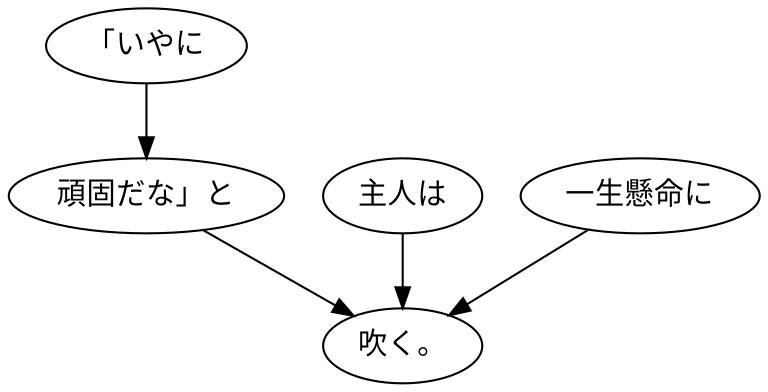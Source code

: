 digraph graph1360 {
	node0 [label="「いやに"];
	node1 [label="頑固だな」と"];
	node2 [label="主人は"];
	node3 [label="一生懸命に"];
	node4 [label="吹く。"];
	node0 -> node1;
	node1 -> node4;
	node2 -> node4;
	node3 -> node4;
}
